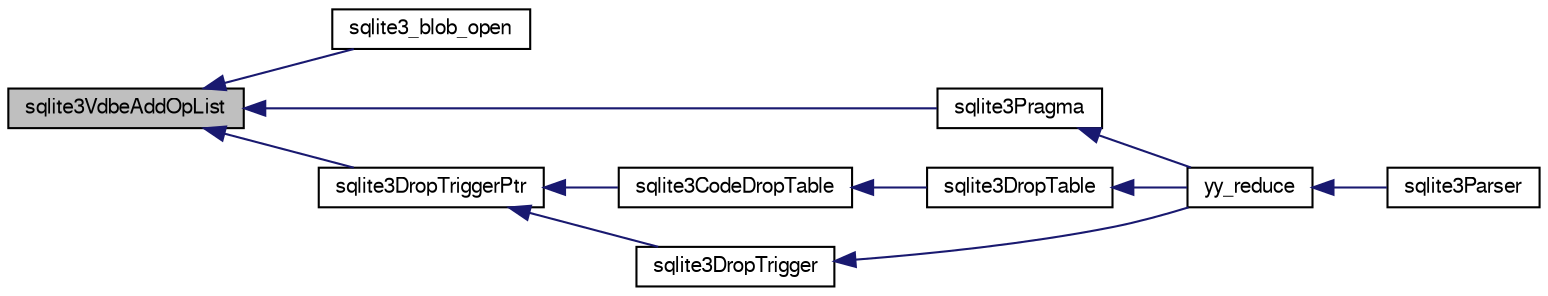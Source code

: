 digraph "sqlite3VdbeAddOpList"
{
  edge [fontname="FreeSans",fontsize="10",labelfontname="FreeSans",labelfontsize="10"];
  node [fontname="FreeSans",fontsize="10",shape=record];
  rankdir="LR";
  Node743946 [label="sqlite3VdbeAddOpList",height=0.2,width=0.4,color="black", fillcolor="grey75", style="filled", fontcolor="black"];
  Node743946 -> Node743947 [dir="back",color="midnightblue",fontsize="10",style="solid",fontname="FreeSans"];
  Node743947 [label="sqlite3_blob_open",height=0.2,width=0.4,color="black", fillcolor="white", style="filled",URL="$sqlite3_8h.html#adb8ad839a5bdd62a43785132bc7dd518"];
  Node743946 -> Node743948 [dir="back",color="midnightblue",fontsize="10",style="solid",fontname="FreeSans"];
  Node743948 [label="sqlite3Pragma",height=0.2,width=0.4,color="black", fillcolor="white", style="filled",URL="$sqlite3_8c.html#a111391370f58f8e6a6eca51fd34d62ed"];
  Node743948 -> Node743949 [dir="back",color="midnightblue",fontsize="10",style="solid",fontname="FreeSans"];
  Node743949 [label="yy_reduce",height=0.2,width=0.4,color="black", fillcolor="white", style="filled",URL="$sqlite3_8c.html#a7c419a9b25711c666a9a2449ef377f14"];
  Node743949 -> Node743950 [dir="back",color="midnightblue",fontsize="10",style="solid",fontname="FreeSans"];
  Node743950 [label="sqlite3Parser",height=0.2,width=0.4,color="black", fillcolor="white", style="filled",URL="$sqlite3_8c.html#a0327d71a5fabe0b6a343d78a2602e72a"];
  Node743946 -> Node743951 [dir="back",color="midnightblue",fontsize="10",style="solid",fontname="FreeSans"];
  Node743951 [label="sqlite3DropTriggerPtr",height=0.2,width=0.4,color="black", fillcolor="white", style="filled",URL="$sqlite3_8c.html#aa3a84617bfc76be1c61c27fc2b6d0b17"];
  Node743951 -> Node743952 [dir="back",color="midnightblue",fontsize="10",style="solid",fontname="FreeSans"];
  Node743952 [label="sqlite3CodeDropTable",height=0.2,width=0.4,color="black", fillcolor="white", style="filled",URL="$sqlite3_8c.html#aaf9a8d65346dc15bfcd60bc48e885f46"];
  Node743952 -> Node743953 [dir="back",color="midnightblue",fontsize="10",style="solid",fontname="FreeSans"];
  Node743953 [label="sqlite3DropTable",height=0.2,width=0.4,color="black", fillcolor="white", style="filled",URL="$sqlite3_8c.html#a5534f77364b5568783c0e50db3c9defb"];
  Node743953 -> Node743949 [dir="back",color="midnightblue",fontsize="10",style="solid",fontname="FreeSans"];
  Node743951 -> Node743954 [dir="back",color="midnightblue",fontsize="10",style="solid",fontname="FreeSans"];
  Node743954 [label="sqlite3DropTrigger",height=0.2,width=0.4,color="black", fillcolor="white", style="filled",URL="$sqlite3_8c.html#affdf1dd65e331b06feaef6ff8636305f"];
  Node743954 -> Node743949 [dir="back",color="midnightblue",fontsize="10",style="solid",fontname="FreeSans"];
}
